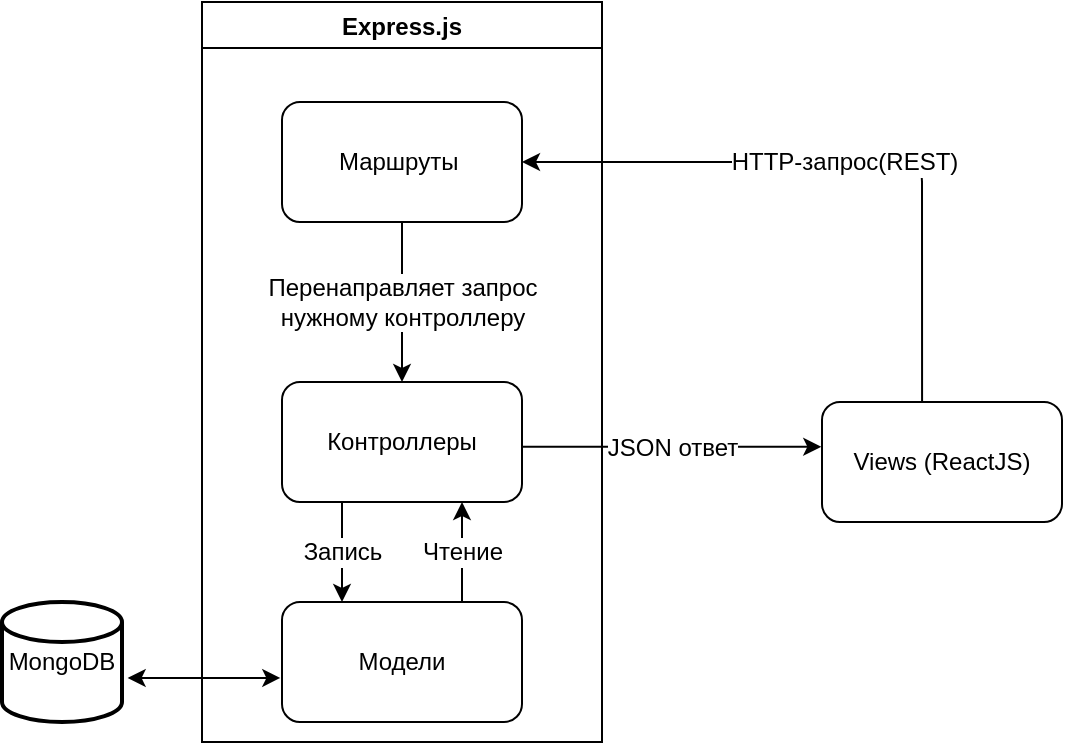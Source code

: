 <mxfile>
    <diagram id="C__-8bm6-m_oP3XBKU0g" name="Страница 1">
        <mxGraphModel dx="735" dy="562" grid="1" gridSize="10" guides="1" tooltips="1" connect="1" arrows="1" fold="1" page="1" pageScale="1" pageWidth="827" pageHeight="1169" math="0" shadow="0">
            <root>
                <mxCell id="0"/>
                <mxCell id="1" parent="0"/>
                <mxCell id="2" value="MongoDB" style="strokeWidth=2;html=1;shape=mxgraph.flowchart.database;whiteSpace=wrap;" vertex="1" parent="1">
                    <mxGeometry x="50" y="420" width="60" height="60" as="geometry"/>
                </mxCell>
                <mxCell id="3" value="Express.js" style="swimlane;" vertex="1" parent="1">
                    <mxGeometry x="150" y="120" width="200" height="370" as="geometry"/>
                </mxCell>
                <mxCell id="5" value="Маршруты&amp;nbsp;" style="rounded=1;whiteSpace=wrap;html=1;" vertex="1" parent="3">
                    <mxGeometry x="40" y="50" width="120" height="60" as="geometry"/>
                </mxCell>
                <mxCell id="6" value="Контроллеры" style="rounded=1;whiteSpace=wrap;html=1;" vertex="1" parent="3">
                    <mxGeometry x="40" y="190" width="120" height="60" as="geometry"/>
                </mxCell>
                <mxCell id="7" value="Модели" style="rounded=1;whiteSpace=wrap;html=1;" vertex="1" parent="3">
                    <mxGeometry x="40" y="300" width="120" height="60" as="geometry"/>
                </mxCell>
                <mxCell id="12" value="" style="endArrow=classic;html=1;exitX=0.5;exitY=1;exitDx=0;exitDy=0;entryX=0.5;entryY=0;entryDx=0;entryDy=0;" edge="1" parent="3" source="5" target="6">
                    <mxGeometry relative="1" as="geometry">
                        <mxPoint x="180" y="110" as="sourcePoint"/>
                        <mxPoint x="280" y="110" as="targetPoint"/>
                    </mxGeometry>
                </mxCell>
                <mxCell id="13" value="Перенаправляет запрос&lt;br style=&quot;font-size: 12px;&quot;&gt;нужному контроллеру" style="edgeLabel;resizable=0;html=1;align=center;verticalAlign=middle;fontSize=12;" connectable="0" vertex="1" parent="12">
                    <mxGeometry relative="1" as="geometry"/>
                </mxCell>
                <mxCell id="16" value="" style="endArrow=classic;html=1;fontSize=12;entryX=0.25;entryY=0;entryDx=0;entryDy=0;exitX=0.25;exitY=1;exitDx=0;exitDy=0;" edge="1" parent="3" source="6" target="7">
                    <mxGeometry relative="1" as="geometry">
                        <mxPoint x="50" y="260" as="sourcePoint"/>
                        <mxPoint x="150" y="260" as="targetPoint"/>
                    </mxGeometry>
                </mxCell>
                <mxCell id="17" value="Запись" style="edgeLabel;resizable=0;html=1;align=center;verticalAlign=middle;fontSize=12;" connectable="0" vertex="1" parent="16">
                    <mxGeometry relative="1" as="geometry"/>
                </mxCell>
                <mxCell id="18" value="Чтение" style="endArrow=classic;html=1;fontSize=12;entryX=0.75;entryY=1;entryDx=0;entryDy=0;exitX=0.75;exitY=0;exitDx=0;exitDy=0;" edge="1" parent="3" source="7" target="6">
                    <mxGeometry relative="1" as="geometry">
                        <mxPoint x="110" y="300" as="sourcePoint"/>
                        <mxPoint x="210" y="300" as="targetPoint"/>
                    </mxGeometry>
                </mxCell>
                <mxCell id="8" value="Views (ReactJS)" style="rounded=1;whiteSpace=wrap;html=1;" vertex="1" parent="1">
                    <mxGeometry x="460" y="320" width="120" height="60" as="geometry"/>
                </mxCell>
                <mxCell id="9" value="" style="endArrow=classic;startArrow=classic;html=1;entryX=1.047;entryY=0.633;entryDx=0;entryDy=0;entryPerimeter=0;exitX=-0.007;exitY=0.633;exitDx=0;exitDy=0;exitPerimeter=0;" edge="1" parent="1" source="7" target="2">
                    <mxGeometry width="50" height="50" relative="1" as="geometry">
                        <mxPoint x="350" y="320" as="sourcePoint"/>
                        <mxPoint x="400" y="270" as="targetPoint"/>
                    </mxGeometry>
                </mxCell>
                <mxCell id="10" value="" style="endArrow=classic;html=1;exitX=0.417;exitY=0;exitDx=0;exitDy=0;exitPerimeter=0;entryX=1;entryY=0.5;entryDx=0;entryDy=0;" edge="1" parent="1" source="8" target="5">
                    <mxGeometry relative="1" as="geometry">
                        <mxPoint x="500" y="250" as="sourcePoint"/>
                        <mxPoint x="310" y="190" as="targetPoint"/>
                        <Array as="points">
                            <mxPoint x="510" y="200"/>
                        </Array>
                    </mxGeometry>
                </mxCell>
                <mxCell id="11" value="HTTP-запрос(REST)" style="edgeLabel;resizable=0;html=1;align=center;verticalAlign=middle;fontSize=12;" connectable="0" vertex="1" parent="10">
                    <mxGeometry relative="1" as="geometry">
                        <mxPoint x="1" as="offset"/>
                    </mxGeometry>
                </mxCell>
                <mxCell id="14" value="" style="endArrow=classic;html=1;fontSize=12;entryX=-0.003;entryY=0.373;entryDx=0;entryDy=0;entryPerimeter=0;exitX=1;exitY=0.54;exitDx=0;exitDy=0;exitPerimeter=0;" edge="1" parent="1" source="6" target="8">
                    <mxGeometry relative="1" as="geometry">
                        <mxPoint x="320" y="342" as="sourcePoint"/>
                        <mxPoint x="430" y="280" as="targetPoint"/>
                    </mxGeometry>
                </mxCell>
                <mxCell id="15" value="JSON ответ" style="edgeLabel;resizable=0;html=1;align=center;verticalAlign=middle;fontSize=12;" connectable="0" vertex="1" parent="14">
                    <mxGeometry relative="1" as="geometry"/>
                </mxCell>
            </root>
        </mxGraphModel>
    </diagram>
</mxfile>